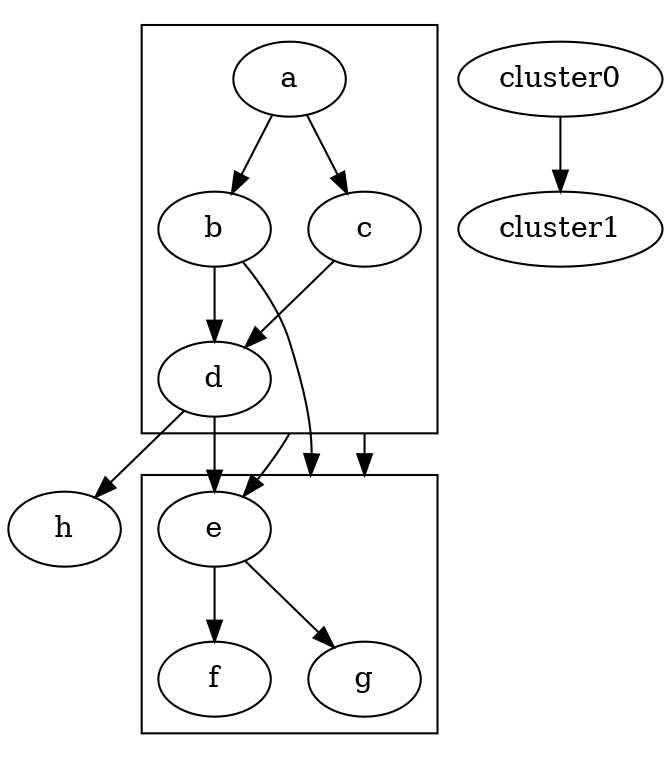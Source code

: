 digraph G {
compound=true;
subgraph cluster0 {
    a -> b [ip = 11];
    a -> c;
    b -> d;
    c -> d;
}
subgraph cluster1 {
    e -> g;
    e -> f;
}
b -> f [lhead=cluster1]; //通过ltail and lhead 来改变
d -> e;
c -> g [ltail=cluster0,
lhead=cluster1];
c -> e [ltail=cluster0];
d -> h;
cluster0 -> cluster1// [ltail = 11]; 原来ltail属性是只能为cluster的 
}


